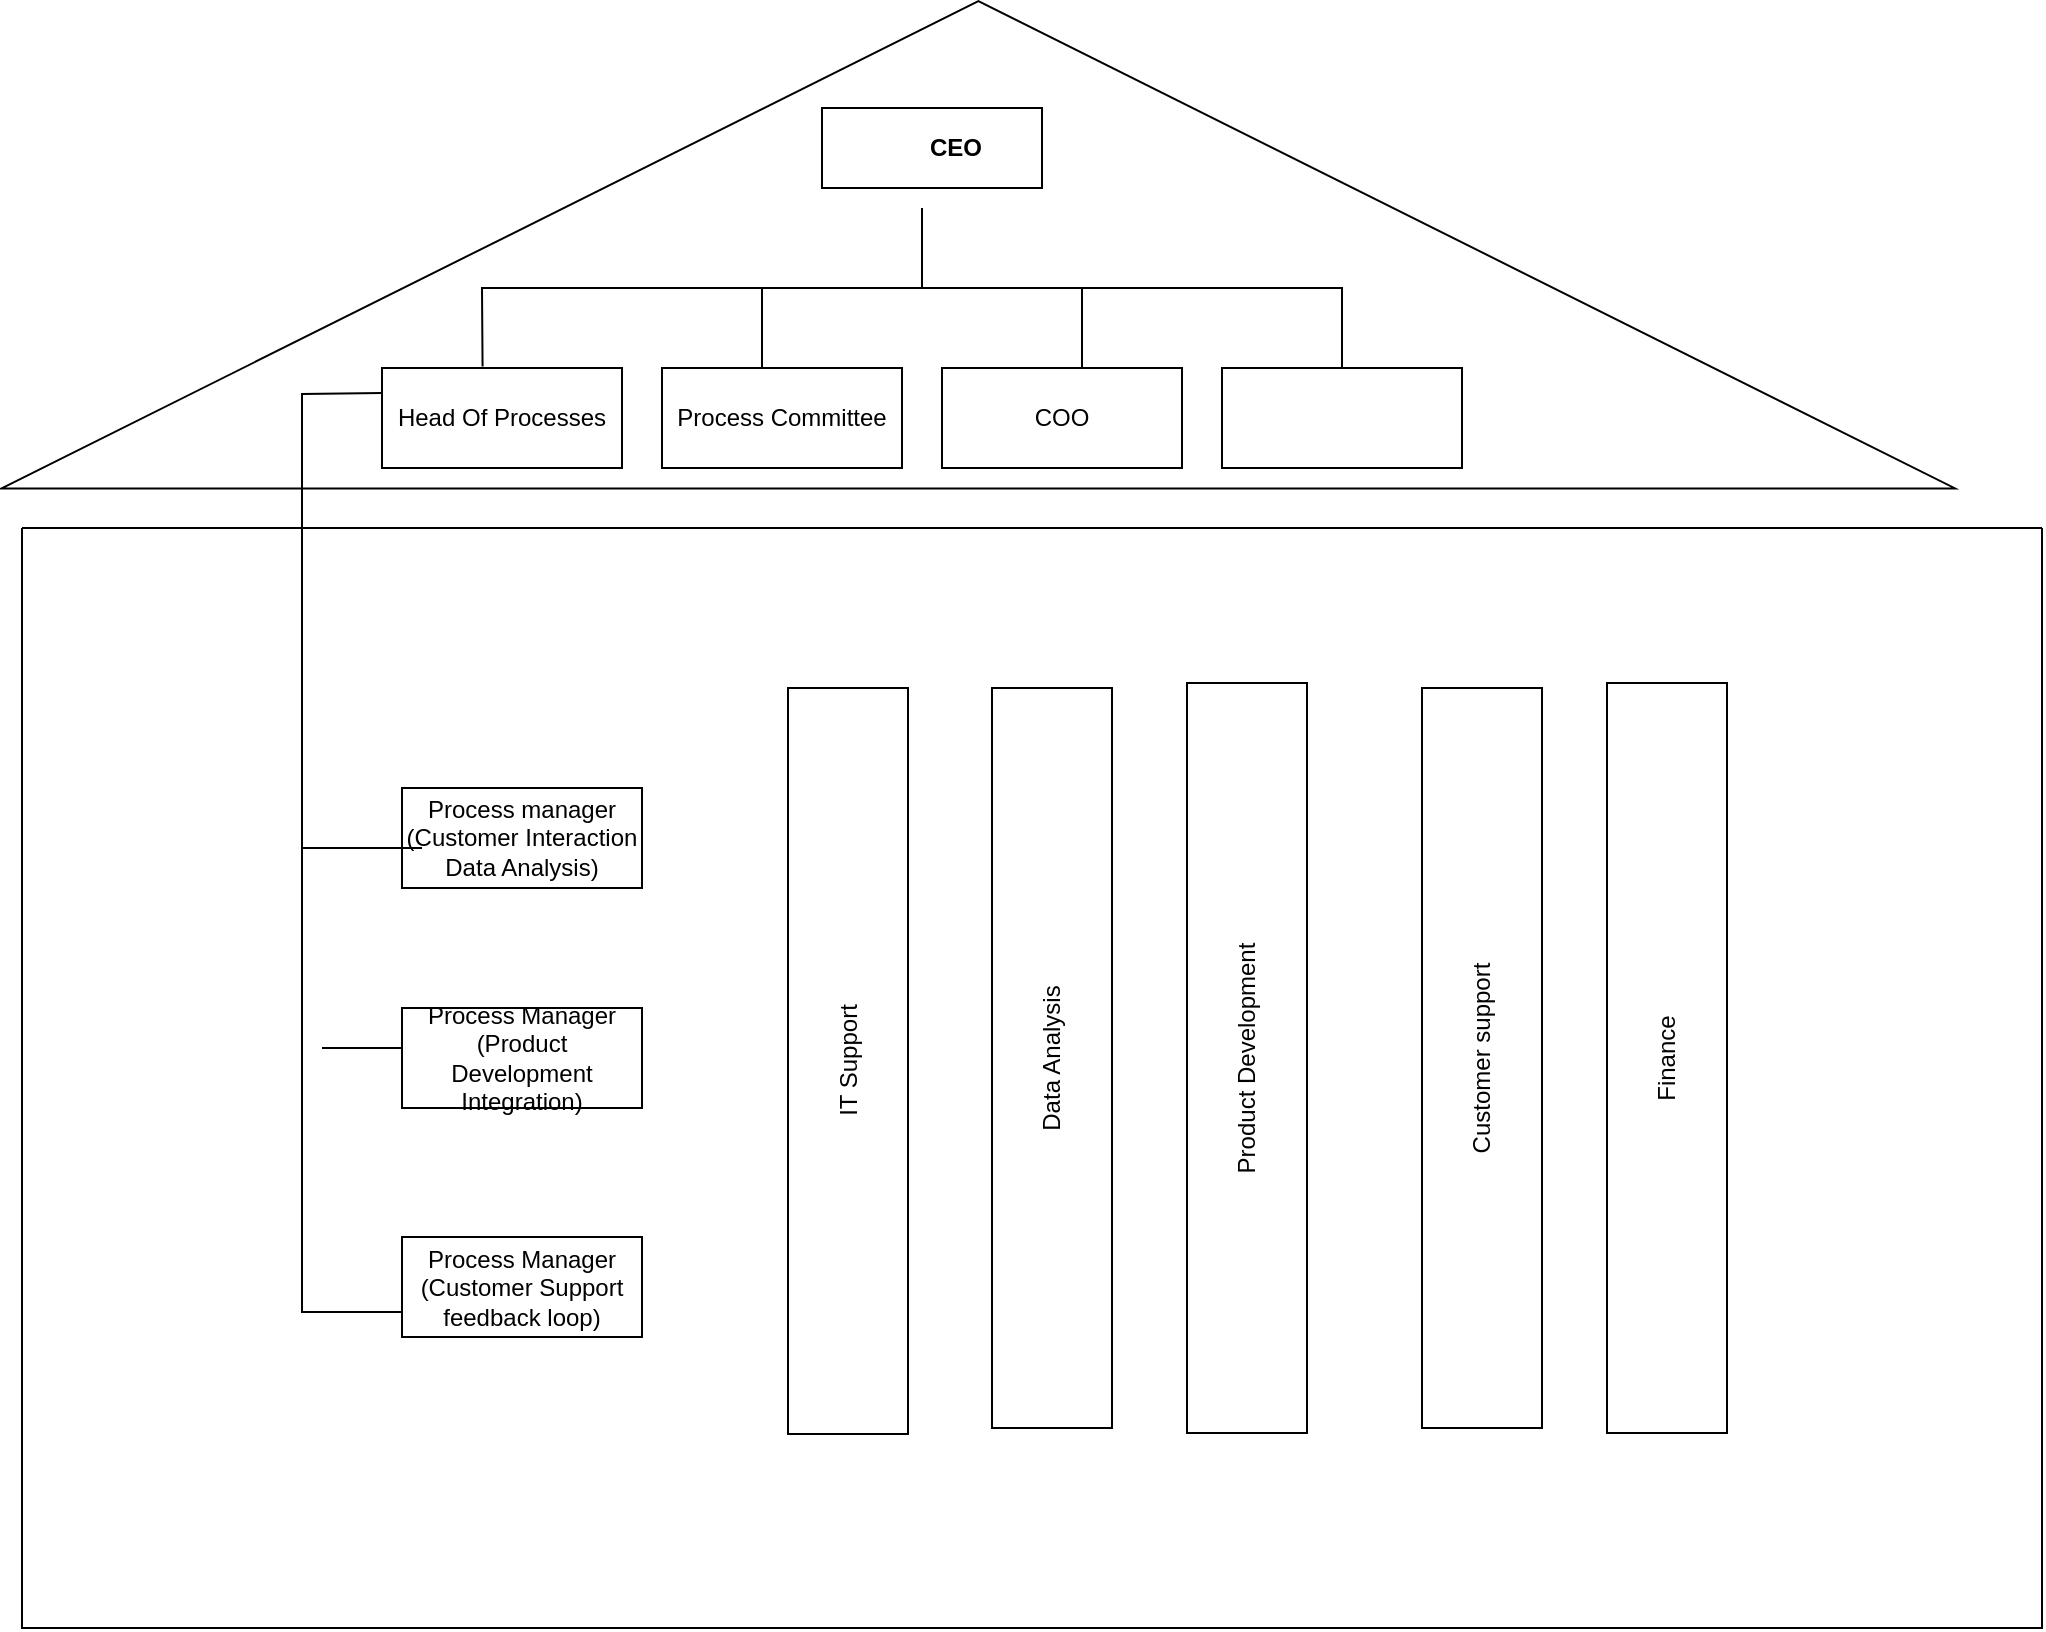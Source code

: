 <mxfile version="24.6.4" type="github">
  <diagram id="prtHgNgQTEPvFCAcTncT" name="Page-1">
    <mxGraphModel dx="2602" dy="2474" grid="1" gridSize="10" guides="1" tooltips="1" connect="1" arrows="1" fold="1" page="1" pageScale="1" pageWidth="827" pageHeight="1169" math="0" shadow="0">
      <root>
        <mxCell id="0" />
        <mxCell id="1" parent="0" />
        <mxCell id="9hdCoJvluRMYCYl9ueBK-32" value="" style="triangle;whiteSpace=wrap;html=1;rotation=-90;" vertex="1" parent="1">
          <mxGeometry x="356.39" y="-410" width="243.61" height="976.77" as="geometry" />
        </mxCell>
        <UserObject label="CEO" name="Evan Valet" position="HR Director" location="Office 4" email="me@example.com" placeholders="1" link="https://www.draw.io" id="dNxyNK7c78bLwvsdeMH5-16">
          <mxCell style="label;image=https://cdn3.iconfinder.com/data/icons/user-avatars-1/512/users-9-2-128.png;whiteSpace=wrap;html=1;rounded=0;glass=0;treeFolding=1;treeMoving=1;" parent="1" vertex="1">
            <mxGeometry x="400" y="10" width="110" height="40" as="geometry" />
          </mxCell>
        </UserObject>
        <mxCell id="9hdCoJvluRMYCYl9ueBK-36" value="Head Of Processes" style="rounded=0;whiteSpace=wrap;html=1;" vertex="1" parent="1">
          <mxGeometry x="180" y="140" width="120" height="50" as="geometry" />
        </mxCell>
        <mxCell id="9hdCoJvluRMYCYl9ueBK-37" value="Process Committee" style="rounded=0;whiteSpace=wrap;html=1;" vertex="1" parent="1">
          <mxGeometry x="320" y="140" width="120" height="50" as="geometry" />
        </mxCell>
        <mxCell id="9hdCoJvluRMYCYl9ueBK-38" value="COO" style="rounded=0;whiteSpace=wrap;html=1;" vertex="1" parent="1">
          <mxGeometry x="460" y="140" width="120" height="50" as="geometry" />
        </mxCell>
        <mxCell id="9hdCoJvluRMYCYl9ueBK-39" value="" style="rounded=0;whiteSpace=wrap;html=1;" vertex="1" parent="1">
          <mxGeometry x="600" y="140" width="120" height="50" as="geometry" />
        </mxCell>
        <mxCell id="9hdCoJvluRMYCYl9ueBK-40" value="" style="endArrow=none;html=1;rounded=0;" edge="1" parent="1">
          <mxGeometry width="50" height="50" relative="1" as="geometry">
            <mxPoint x="450" y="100" as="sourcePoint" />
            <mxPoint x="450" y="60" as="targetPoint" />
            <Array as="points">
              <mxPoint x="450" y="80" />
            </Array>
          </mxGeometry>
        </mxCell>
        <mxCell id="9hdCoJvluRMYCYl9ueBK-41" value="" style="endArrow=none;html=1;rounded=0;exitX=0.5;exitY=0;exitDx=0;exitDy=0;entryX=0.419;entryY=-0.014;entryDx=0;entryDy=0;entryPerimeter=0;" edge="1" parent="1" source="9hdCoJvluRMYCYl9ueBK-39" target="9hdCoJvluRMYCYl9ueBK-36">
          <mxGeometry width="50" height="50" relative="1" as="geometry">
            <mxPoint x="570" y="105" as="sourcePoint" />
            <mxPoint x="320" y="100" as="targetPoint" />
            <Array as="points">
              <mxPoint x="660" y="100" />
              <mxPoint x="630" y="100" />
              <mxPoint x="590" y="100" />
              <mxPoint x="500" y="100" />
              <mxPoint x="230" y="100" />
            </Array>
          </mxGeometry>
        </mxCell>
        <mxCell id="9hdCoJvluRMYCYl9ueBK-42" value="" style="endArrow=none;html=1;rounded=0;entryX=0.25;entryY=0;entryDx=0;entryDy=0;" edge="1" parent="1" target="9hdCoJvluRMYCYl9ueBK-37">
          <mxGeometry width="50" height="50" relative="1" as="geometry">
            <mxPoint x="540" y="140" as="sourcePoint" />
            <mxPoint x="240" y="140" as="targetPoint" />
            <Array as="points">
              <mxPoint x="530" y="140" />
              <mxPoint x="530" y="120" />
              <mxPoint x="530" y="100" />
              <mxPoint x="440" y="100" />
              <mxPoint x="370" y="100" />
              <mxPoint x="370" y="140" />
            </Array>
          </mxGeometry>
        </mxCell>
        <mxCell id="9hdCoJvluRMYCYl9ueBK-44" value="" style="swimlane;startSize=0;" vertex="1" parent="1">
          <mxGeometry y="220" width="1010" height="550" as="geometry" />
        </mxCell>
        <mxCell id="9hdCoJvluRMYCYl9ueBK-45" value="Process Manager (Customer Support feedback loop)" style="rounded=0;whiteSpace=wrap;html=1;" vertex="1" parent="9hdCoJvluRMYCYl9ueBK-44">
          <mxGeometry x="190" y="354.5" width="120" height="50" as="geometry" />
        </mxCell>
        <mxCell id="9hdCoJvluRMYCYl9ueBK-46" value="Process Manager (Product Development Integration)" style="rounded=0;whiteSpace=wrap;html=1;" vertex="1" parent="9hdCoJvluRMYCYl9ueBK-44">
          <mxGeometry x="190" y="240" width="120" height="50" as="geometry" />
        </mxCell>
        <mxCell id="9hdCoJvluRMYCYl9ueBK-47" value="Process manager (Customer Interaction Data Analysis)" style="rounded=0;whiteSpace=wrap;html=1;" vertex="1" parent="9hdCoJvluRMYCYl9ueBK-44">
          <mxGeometry x="190" y="130" width="120" height="50" as="geometry" />
        </mxCell>
        <mxCell id="9hdCoJvluRMYCYl9ueBK-52" value="" style="endArrow=none;html=1;rounded=0;" edge="1" parent="9hdCoJvluRMYCYl9ueBK-44">
          <mxGeometry width="50" height="50" relative="1" as="geometry">
            <mxPoint x="150" y="260" as="sourcePoint" />
            <mxPoint x="190" y="260" as="targetPoint" />
          </mxGeometry>
        </mxCell>
        <mxCell id="9hdCoJvluRMYCYl9ueBK-53" value="" style="endArrow=none;html=1;rounded=0;" edge="1" parent="9hdCoJvluRMYCYl9ueBK-44">
          <mxGeometry width="50" height="50" relative="1" as="geometry">
            <mxPoint x="140" y="160" as="sourcePoint" />
            <mxPoint x="200" y="160" as="targetPoint" />
          </mxGeometry>
        </mxCell>
        <mxCell id="9hdCoJvluRMYCYl9ueBK-54" value="Data Analysis" style="rounded=0;whiteSpace=wrap;html=1;rotation=-90;" vertex="1" parent="9hdCoJvluRMYCYl9ueBK-44">
          <mxGeometry x="330" y="235" width="370" height="60" as="geometry" />
        </mxCell>
        <mxCell id="9hdCoJvluRMYCYl9ueBK-55" value="Product Development" style="rounded=0;whiteSpace=wrap;html=1;rotation=-90;" vertex="1" parent="9hdCoJvluRMYCYl9ueBK-44">
          <mxGeometry x="425" y="235" width="375" height="60" as="geometry" />
        </mxCell>
        <mxCell id="9hdCoJvluRMYCYl9ueBK-56" value="Customer support" style="rounded=0;whiteSpace=wrap;html=1;rotation=-90;" vertex="1" parent="9hdCoJvluRMYCYl9ueBK-44">
          <mxGeometry x="545" y="235" width="370" height="60" as="geometry" />
        </mxCell>
        <mxCell id="9hdCoJvluRMYCYl9ueBK-57" value="IT Support" style="rounded=0;whiteSpace=wrap;html=1;rotation=-90;" vertex="1" parent="9hdCoJvluRMYCYl9ueBK-44">
          <mxGeometry x="226.5" y="236.5" width="373" height="60" as="geometry" />
        </mxCell>
        <mxCell id="9hdCoJvluRMYCYl9ueBK-58" value="Finance" style="rounded=0;whiteSpace=wrap;html=1;rotation=-90;" vertex="1" parent="9hdCoJvluRMYCYl9ueBK-44">
          <mxGeometry x="635" y="235" width="375" height="60" as="geometry" />
        </mxCell>
        <mxCell id="9hdCoJvluRMYCYl9ueBK-50" value="" style="endArrow=none;html=1;rounded=0;entryX=0;entryY=0.75;entryDx=0;entryDy=0;exitX=0;exitY=0.25;exitDx=0;exitDy=0;" edge="1" parent="1" source="9hdCoJvluRMYCYl9ueBK-36" target="9hdCoJvluRMYCYl9ueBK-45">
          <mxGeometry width="50" height="50" relative="1" as="geometry">
            <mxPoint x="570" y="310" as="sourcePoint" />
            <mxPoint x="140" y="329" as="targetPoint" />
            <Array as="points">
              <mxPoint x="140" y="153" />
              <mxPoint x="140" y="290" />
              <mxPoint x="140" y="612" />
            </Array>
          </mxGeometry>
        </mxCell>
      </root>
    </mxGraphModel>
  </diagram>
</mxfile>
